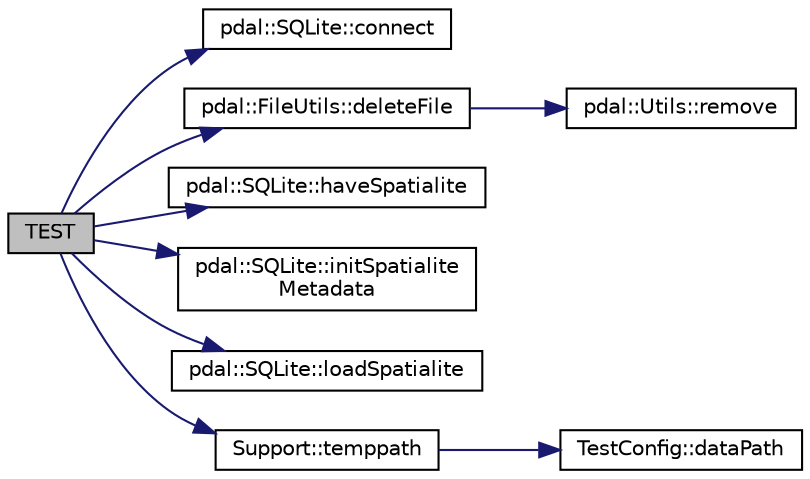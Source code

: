 digraph "TEST"
{
  edge [fontname="Helvetica",fontsize="10",labelfontname="Helvetica",labelfontsize="10"];
  node [fontname="Helvetica",fontsize="10",shape=record];
  rankdir="LR";
  Node1 [label="TEST",height=0.2,width=0.4,color="black", fillcolor="grey75", style="filled", fontcolor="black"];
  Node1 -> Node2 [color="midnightblue",fontsize="10",style="solid",fontname="Helvetica"];
  Node2 [label="pdal::SQLite::connect",height=0.2,width=0.4,color="black", fillcolor="white", style="filled",URL="$classpdal_1_1SQLite.html#a7b98805596d2f182370922af3b0ae1b5"];
  Node1 -> Node3 [color="midnightblue",fontsize="10",style="solid",fontname="Helvetica"];
  Node3 [label="pdal::FileUtils::deleteFile",height=0.2,width=0.4,color="black", fillcolor="white", style="filled",URL="$namespacepdal_1_1FileUtils.html#a9147ba0dbb2789edbd17feb104b00532"];
  Node3 -> Node4 [color="midnightblue",fontsize="10",style="solid",fontname="Helvetica"];
  Node4 [label="pdal::Utils::remove",height=0.2,width=0.4,color="black", fillcolor="white", style="filled",URL="$namespacepdal_1_1Utils.html#ad875f14218020d7d4d10803f5a115bdb"];
  Node1 -> Node5 [color="midnightblue",fontsize="10",style="solid",fontname="Helvetica"];
  Node5 [label="pdal::SQLite::haveSpatialite",height=0.2,width=0.4,color="black", fillcolor="white", style="filled",URL="$classpdal_1_1SQLite.html#a6dead16eba905beb859299b194bcd77d"];
  Node1 -> Node6 [color="midnightblue",fontsize="10",style="solid",fontname="Helvetica"];
  Node6 [label="pdal::SQLite::initSpatialite\lMetadata",height=0.2,width=0.4,color="black", fillcolor="white", style="filled",URL="$classpdal_1_1SQLite.html#ac785bd044bd42ceb65cc4767be1ec7e2"];
  Node1 -> Node7 [color="midnightblue",fontsize="10",style="solid",fontname="Helvetica"];
  Node7 [label="pdal::SQLite::loadSpatialite",height=0.2,width=0.4,color="black", fillcolor="white", style="filled",URL="$classpdal_1_1SQLite.html#a713f3cf29b2ad8555ca79b8231e6d466"];
  Node1 -> Node8 [color="midnightblue",fontsize="10",style="solid",fontname="Helvetica"];
  Node8 [label="Support::temppath",height=0.2,width=0.4,color="black", fillcolor="white", style="filled",URL="$classSupport.html#a987d7adce1636b5852ff41a1d34d37bd"];
  Node8 -> Node9 [color="midnightblue",fontsize="10",style="solid",fontname="Helvetica"];
  Node9 [label="TestConfig::dataPath",height=0.2,width=0.4,color="black", fillcolor="white", style="filled",URL="$namespaceTestConfig.html#a0e622015f0610c2cfcbb3739b972d877"];
}
